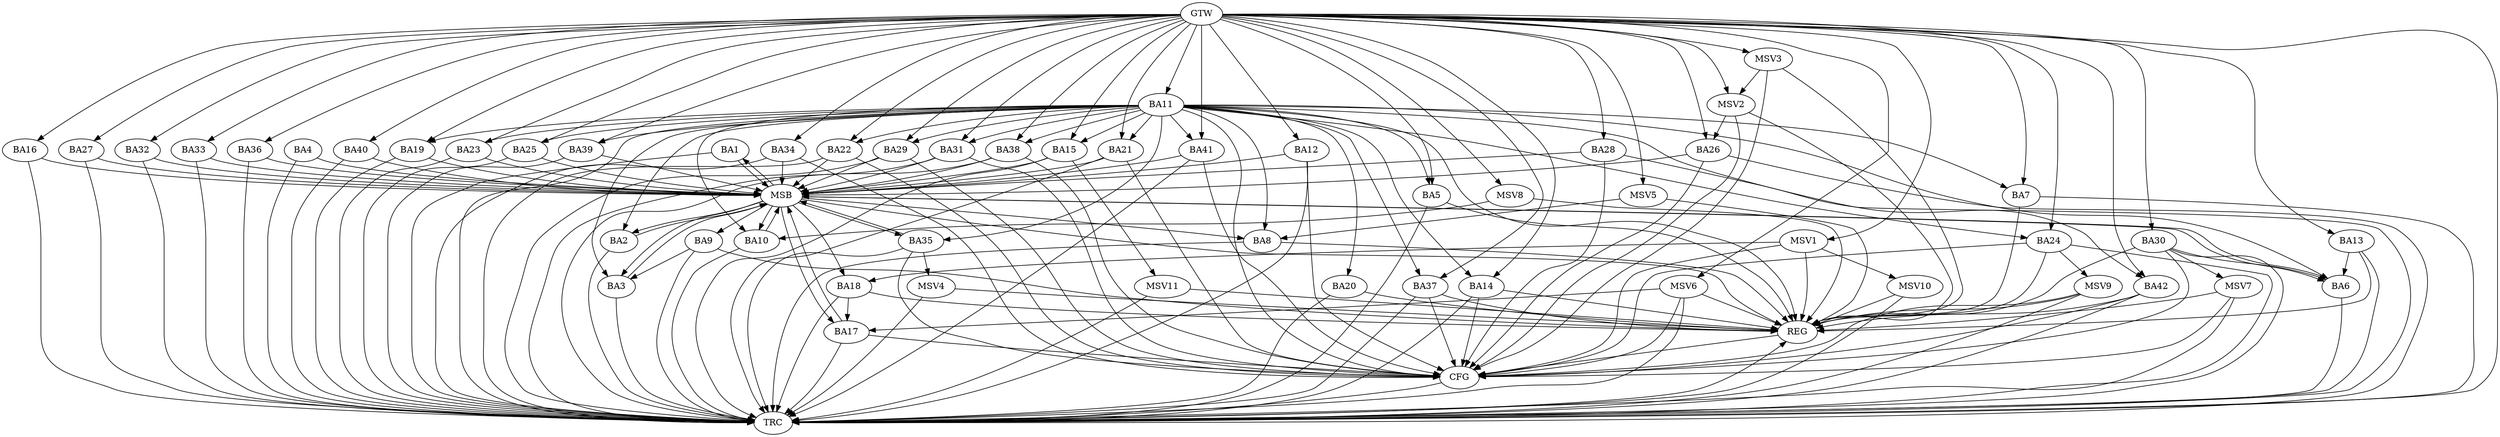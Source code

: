strict digraph G {
  BA1 [ label="BA1" ];
  BA2 [ label="BA2" ];
  BA3 [ label="BA3" ];
  BA4 [ label="BA4" ];
  BA5 [ label="BA5" ];
  BA6 [ label="BA6" ];
  BA7 [ label="BA7" ];
  BA8 [ label="BA8" ];
  BA9 [ label="BA9" ];
  BA10 [ label="BA10" ];
  BA11 [ label="BA11" ];
  BA12 [ label="BA12" ];
  BA13 [ label="BA13" ];
  BA14 [ label="BA14" ];
  BA15 [ label="BA15" ];
  BA16 [ label="BA16" ];
  BA17 [ label="BA17" ];
  BA18 [ label="BA18" ];
  BA19 [ label="BA19" ];
  BA20 [ label="BA20" ];
  BA21 [ label="BA21" ];
  BA22 [ label="BA22" ];
  BA23 [ label="BA23" ];
  BA24 [ label="BA24" ];
  BA25 [ label="BA25" ];
  BA26 [ label="BA26" ];
  BA27 [ label="BA27" ];
  BA28 [ label="BA28" ];
  BA29 [ label="BA29" ];
  BA30 [ label="BA30" ];
  BA31 [ label="BA31" ];
  BA32 [ label="BA32" ];
  BA33 [ label="BA33" ];
  BA34 [ label="BA34" ];
  BA35 [ label="BA35" ];
  BA36 [ label="BA36" ];
  BA37 [ label="BA37" ];
  BA38 [ label="BA38" ];
  BA39 [ label="BA39" ];
  BA40 [ label="BA40" ];
  BA41 [ label="BA41" ];
  BA42 [ label="BA42" ];
  GTW [ label="GTW" ];
  REG [ label="REG" ];
  MSB [ label="MSB" ];
  CFG [ label="CFG" ];
  TRC [ label="TRC" ];
  MSV1 [ label="MSV1" ];
  MSV2 [ label="MSV2" ];
  MSV3 [ label="MSV3" ];
  MSV4 [ label="MSV4" ];
  MSV5 [ label="MSV5" ];
  MSV6 [ label="MSV6" ];
  MSV7 [ label="MSV7" ];
  MSV8 [ label="MSV8" ];
  MSV9 [ label="MSV9" ];
  MSV10 [ label="MSV10" ];
  MSV11 [ label="MSV11" ];
  BA9 -> BA3;
  BA11 -> BA6;
  BA13 -> BA6;
  BA18 -> BA17;
  BA30 -> BA6;
  GTW -> BA5;
  GTW -> BA7;
  GTW -> BA11;
  GTW -> BA12;
  GTW -> BA13;
  GTW -> BA14;
  GTW -> BA15;
  GTW -> BA16;
  GTW -> BA19;
  GTW -> BA21;
  GTW -> BA22;
  GTW -> BA23;
  GTW -> BA24;
  GTW -> BA25;
  GTW -> BA26;
  GTW -> BA27;
  GTW -> BA28;
  GTW -> BA29;
  GTW -> BA30;
  GTW -> BA31;
  GTW -> BA32;
  GTW -> BA33;
  GTW -> BA34;
  GTW -> BA36;
  GTW -> BA37;
  GTW -> BA38;
  GTW -> BA39;
  GTW -> BA40;
  GTW -> BA41;
  GTW -> BA42;
  BA5 -> REG;
  BA7 -> REG;
  BA8 -> REG;
  BA9 -> REG;
  BA11 -> REG;
  BA13 -> REG;
  BA14 -> REG;
  BA18 -> REG;
  BA20 -> REG;
  BA24 -> REG;
  BA30 -> REG;
  BA37 -> REG;
  BA42 -> REG;
  BA1 -> MSB;
  MSB -> BA2;
  MSB -> REG;
  BA2 -> MSB;
  MSB -> BA1;
  BA3 -> MSB;
  BA4 -> MSB;
  BA6 -> MSB;
  MSB -> BA3;
  BA10 -> MSB;
  BA12 -> MSB;
  BA15 -> MSB;
  BA16 -> MSB;
  MSB -> BA9;
  BA17 -> MSB;
  MSB -> BA8;
  BA19 -> MSB;
  BA21 -> MSB;
  MSB -> BA6;
  BA22 -> MSB;
  BA23 -> MSB;
  BA25 -> MSB;
  BA26 -> MSB;
  BA27 -> MSB;
  MSB -> BA17;
  BA28 -> MSB;
  BA29 -> MSB;
  BA31 -> MSB;
  BA32 -> MSB;
  BA33 -> MSB;
  BA34 -> MSB;
  BA35 -> MSB;
  MSB -> BA10;
  BA36 -> MSB;
  BA38 -> MSB;
  MSB -> BA18;
  BA39 -> MSB;
  MSB -> BA35;
  BA40 -> MSB;
  BA41 -> MSB;
  BA35 -> CFG;
  BA34 -> CFG;
  BA22 -> CFG;
  BA38 -> CFG;
  BA37 -> CFG;
  BA41 -> CFG;
  BA14 -> CFG;
  BA42 -> CFG;
  BA31 -> CFG;
  BA29 -> CFG;
  BA26 -> CFG;
  BA24 -> CFG;
  BA11 -> CFG;
  BA17 -> CFG;
  BA30 -> CFG;
  BA28 -> CFG;
  BA21 -> CFG;
  BA12 -> CFG;
  REG -> CFG;
  BA1 -> TRC;
  BA2 -> TRC;
  BA3 -> TRC;
  BA4 -> TRC;
  BA5 -> TRC;
  BA6 -> TRC;
  BA7 -> TRC;
  BA8 -> TRC;
  BA9 -> TRC;
  BA10 -> TRC;
  BA11 -> TRC;
  BA12 -> TRC;
  BA13 -> TRC;
  BA14 -> TRC;
  BA15 -> TRC;
  BA16 -> TRC;
  BA17 -> TRC;
  BA18 -> TRC;
  BA19 -> TRC;
  BA20 -> TRC;
  BA21 -> TRC;
  BA22 -> TRC;
  BA23 -> TRC;
  BA24 -> TRC;
  BA25 -> TRC;
  BA26 -> TRC;
  BA27 -> TRC;
  BA28 -> TRC;
  BA29 -> TRC;
  BA30 -> TRC;
  BA31 -> TRC;
  BA32 -> TRC;
  BA33 -> TRC;
  BA34 -> TRC;
  BA35 -> TRC;
  BA36 -> TRC;
  BA37 -> TRC;
  BA38 -> TRC;
  BA39 -> TRC;
  BA40 -> TRC;
  BA41 -> TRC;
  BA42 -> TRC;
  GTW -> TRC;
  CFG -> TRC;
  TRC -> REG;
  BA11 -> BA42;
  BA11 -> BA8;
  BA11 -> BA25;
  BA11 -> BA41;
  BA11 -> BA37;
  BA11 -> BA20;
  BA11 -> BA5;
  BA11 -> BA15;
  BA11 -> BA31;
  BA11 -> BA10;
  BA11 -> BA38;
  BA11 -> BA24;
  BA11 -> BA3;
  BA11 -> BA23;
  BA11 -> BA35;
  BA11 -> BA2;
  BA11 -> BA21;
  BA11 -> BA7;
  BA11 -> BA19;
  BA11 -> BA22;
  BA11 -> BA29;
  BA11 -> BA39;
  BA11 -> BA14;
  MSV1 -> BA18;
  GTW -> MSV1;
  MSV1 -> REG;
  MSV1 -> CFG;
  MSV2 -> BA26;
  GTW -> MSV2;
  MSV2 -> REG;
  MSV2 -> CFG;
  MSV3 -> MSV2;
  GTW -> MSV3;
  MSV3 -> REG;
  MSV3 -> CFG;
  BA35 -> MSV4;
  MSV4 -> REG;
  MSV4 -> TRC;
  MSV5 -> BA8;
  GTW -> MSV5;
  MSV5 -> REG;
  MSV6 -> BA17;
  GTW -> MSV6;
  MSV6 -> REG;
  MSV6 -> TRC;
  MSV6 -> CFG;
  BA30 -> MSV7;
  MSV7 -> REG;
  MSV7 -> TRC;
  MSV7 -> CFG;
  MSV8 -> BA10;
  GTW -> MSV8;
  MSV8 -> REG;
  BA24 -> MSV9;
  MSV9 -> REG;
  MSV9 -> TRC;
  MSV9 -> CFG;
  MSV1 -> MSV10;
  MSV10 -> REG;
  MSV10 -> TRC;
  BA15 -> MSV11;
  MSV11 -> REG;
  MSV11 -> TRC;
}
